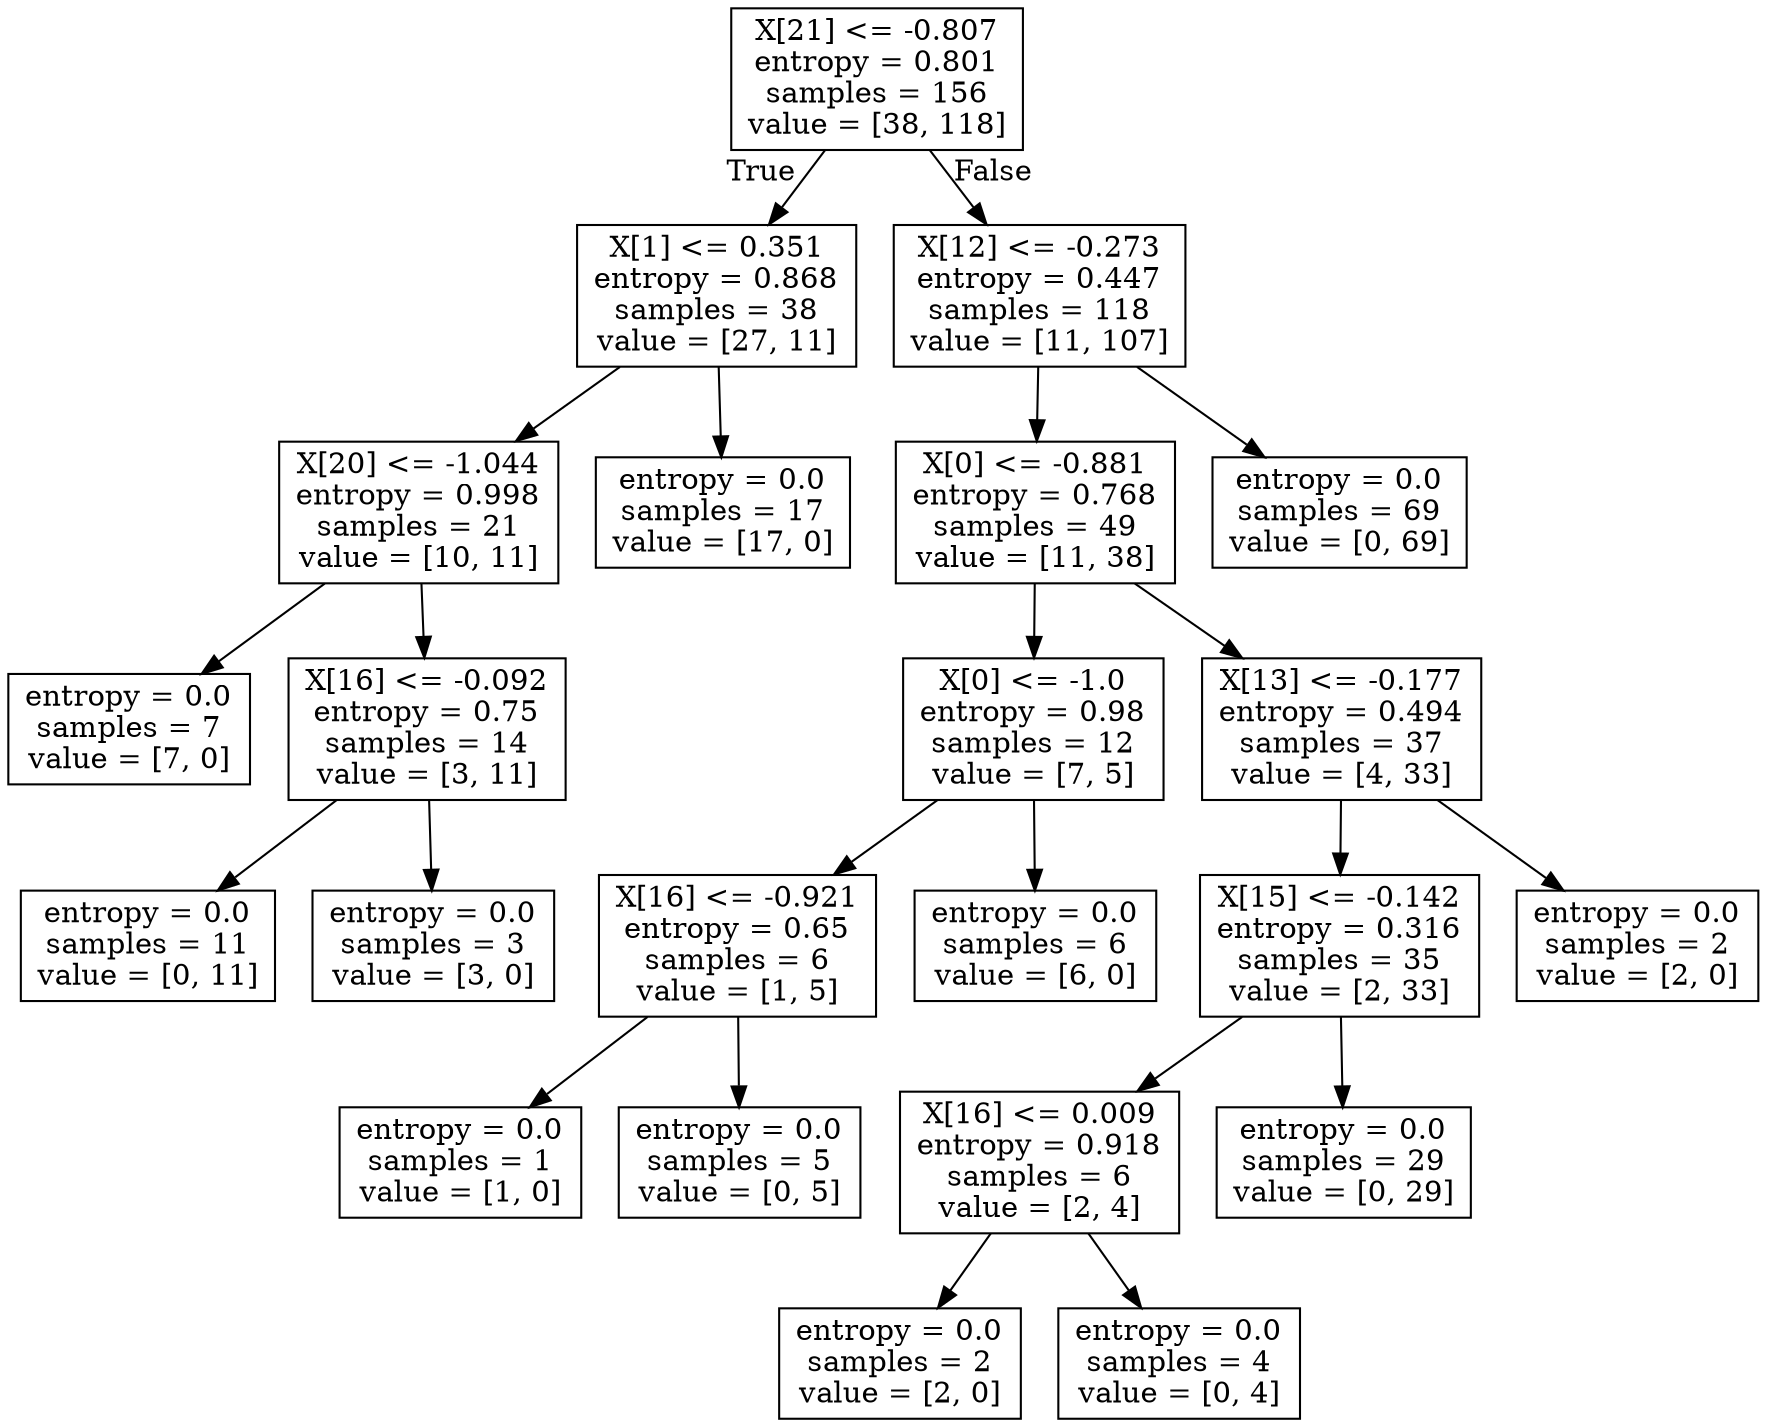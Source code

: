digraph Tree {
node [shape=box] ;
0 [label="X[21] <= -0.807\nentropy = 0.801\nsamples = 156\nvalue = [38, 118]"] ;
1 [label="X[1] <= 0.351\nentropy = 0.868\nsamples = 38\nvalue = [27, 11]"] ;
0 -> 1 [labeldistance=2.5, labelangle=45, headlabel="True"] ;
5 [label="X[20] <= -1.044\nentropy = 0.998\nsamples = 21\nvalue = [10, 11]"] ;
1 -> 5 ;
7 [label="entropy = 0.0\nsamples = 7\nvalue = [7, 0]"] ;
5 -> 7 ;
8 [label="X[16] <= -0.092\nentropy = 0.75\nsamples = 14\nvalue = [3, 11]"] ;
5 -> 8 ;
9 [label="entropy = 0.0\nsamples = 11\nvalue = [0, 11]"] ;
8 -> 9 ;
10 [label="entropy = 0.0\nsamples = 3\nvalue = [3, 0]"] ;
8 -> 10 ;
6 [label="entropy = 0.0\nsamples = 17\nvalue = [17, 0]"] ;
1 -> 6 ;
2 [label="X[12] <= -0.273\nentropy = 0.447\nsamples = 118\nvalue = [11, 107]"] ;
0 -> 2 [labeldistance=2.5, labelangle=-45, headlabel="False"] ;
3 [label="X[0] <= -0.881\nentropy = 0.768\nsamples = 49\nvalue = [11, 38]"] ;
2 -> 3 ;
11 [label="X[0] <= -1.0\nentropy = 0.98\nsamples = 12\nvalue = [7, 5]"] ;
3 -> 11 ;
13 [label="X[16] <= -0.921\nentropy = 0.65\nsamples = 6\nvalue = [1, 5]"] ;
11 -> 13 ;
21 [label="entropy = 0.0\nsamples = 1\nvalue = [1, 0]"] ;
13 -> 21 ;
22 [label="entropy = 0.0\nsamples = 5\nvalue = [0, 5]"] ;
13 -> 22 ;
14 [label="entropy = 0.0\nsamples = 6\nvalue = [6, 0]"] ;
11 -> 14 ;
12 [label="X[13] <= -0.177\nentropy = 0.494\nsamples = 37\nvalue = [4, 33]"] ;
3 -> 12 ;
15 [label="X[15] <= -0.142\nentropy = 0.316\nsamples = 35\nvalue = [2, 33]"] ;
12 -> 15 ;
17 [label="X[16] <= 0.009\nentropy = 0.918\nsamples = 6\nvalue = [2, 4]"] ;
15 -> 17 ;
19 [label="entropy = 0.0\nsamples = 2\nvalue = [2, 0]"] ;
17 -> 19 ;
20 [label="entropy = 0.0\nsamples = 4\nvalue = [0, 4]"] ;
17 -> 20 ;
18 [label="entropy = 0.0\nsamples = 29\nvalue = [0, 29]"] ;
15 -> 18 ;
16 [label="entropy = 0.0\nsamples = 2\nvalue = [2, 0]"] ;
12 -> 16 ;
4 [label="entropy = 0.0\nsamples = 69\nvalue = [0, 69]"] ;
2 -> 4 ;
}